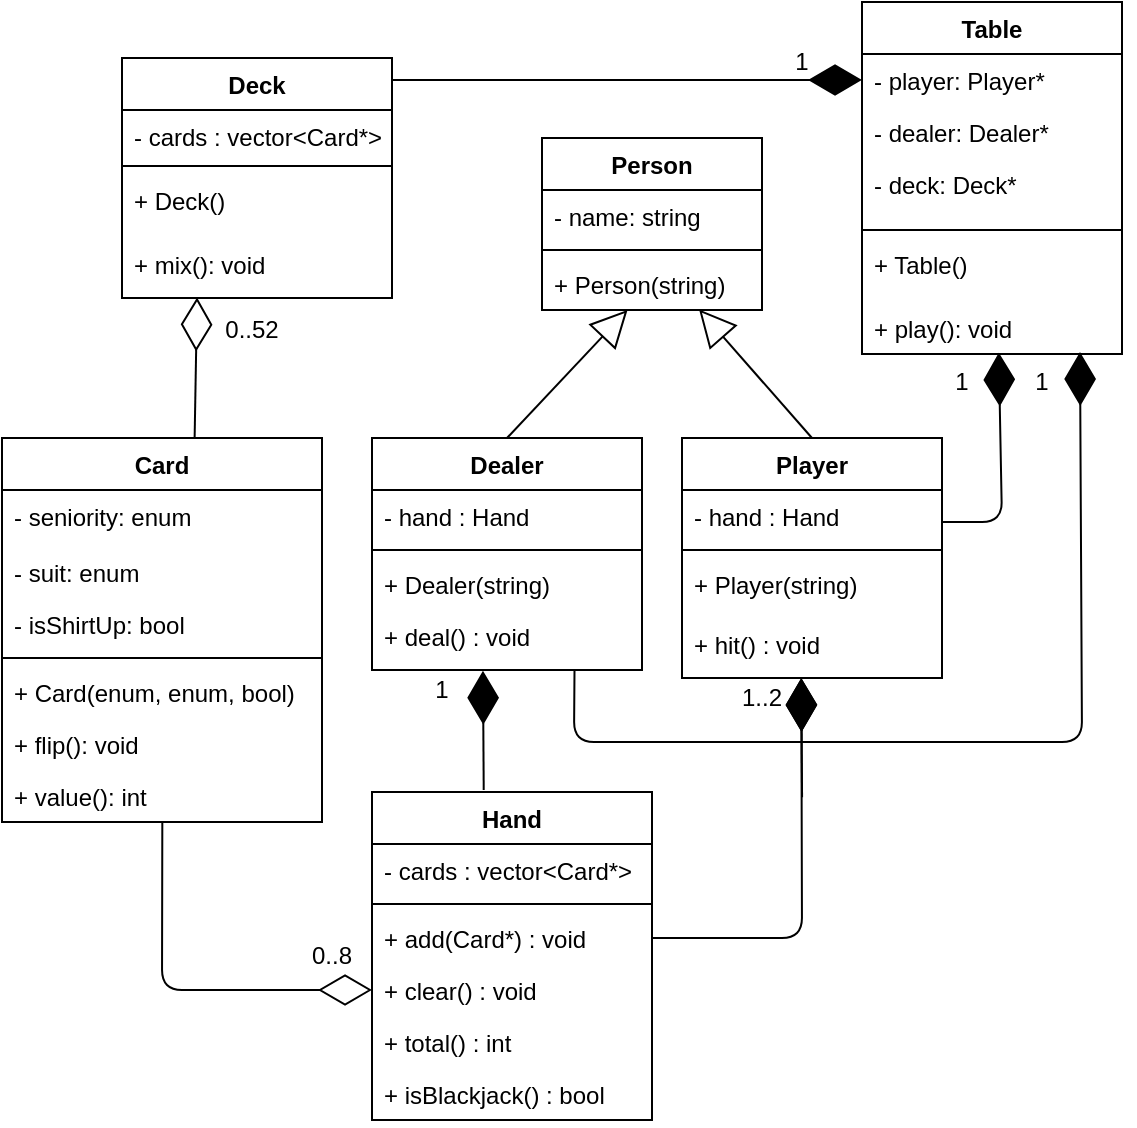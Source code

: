 <mxfile version="14.9.9" type="device"><diagram name="Page-1" id="9f46799a-70d6-7492-0946-bef42562c5a5"><mxGraphModel dx="1185" dy="650" grid="1" gridSize="10" guides="1" tooltips="1" connect="1" arrows="1" fold="1" page="1" pageScale="1" pageWidth="1100" pageHeight="850" background="none" math="0" shadow="0"><root><mxCell id="0"/><mxCell id="1" parent="0"/><mxCell id="TR3ySUsuu0mefpyxZ6mW-34" value="Card" style="swimlane;fontStyle=1;align=center;verticalAlign=top;childLayout=stackLayout;horizontal=1;startSize=26;horizontalStack=0;resizeParent=1;resizeParentMax=0;resizeLast=0;collapsible=1;marginBottom=0;" parent="1" vertex="1"><mxGeometry x="160" y="248" width="160" height="192" as="geometry"/></mxCell><mxCell id="TR3ySUsuu0mefpyxZ6mW-35" value="- seniority: enum" style="text;strokeColor=none;fillColor=none;align=left;verticalAlign=top;spacingLeft=4;spacingRight=4;overflow=hidden;rotatable=0;points=[[0,0.5],[1,0.5]];portConstraint=eastwest;container=0;comic=0;" parent="TR3ySUsuu0mefpyxZ6mW-34" vertex="1" collapsed="1"><mxGeometry y="26" width="160" height="28" as="geometry"><mxRectangle y="26" width="160" height="26" as="alternateBounds"/></mxGeometry></mxCell><mxCell id="TR3ySUsuu0mefpyxZ6mW-43" value="- suit: enum" style="text;strokeColor=none;fillColor=none;align=left;verticalAlign=top;spacingLeft=4;spacingRight=4;overflow=hidden;rotatable=0;points=[[0,0.5],[1,0.5]];portConstraint=eastwest;comic=0;" parent="TR3ySUsuu0mefpyxZ6mW-34" vertex="1"><mxGeometry y="54" width="160" height="26" as="geometry"/></mxCell><mxCell id="NgtbXSj1aY_m7s7J93rz-5" value="- isShirtUp: bool&#xA;" style="text;strokeColor=none;fillColor=none;align=left;verticalAlign=top;spacingLeft=4;spacingRight=4;overflow=hidden;rotatable=0;points=[[0,0.5],[1,0.5]];portConstraint=eastwest;" vertex="1" parent="TR3ySUsuu0mefpyxZ6mW-34"><mxGeometry y="80" width="160" height="26" as="geometry"/></mxCell><mxCell id="TR3ySUsuu0mefpyxZ6mW-36" value="" style="line;strokeWidth=1;fillColor=none;align=left;verticalAlign=middle;spacingTop=-1;spacingLeft=3;spacingRight=3;rotatable=0;labelPosition=right;points=[];portConstraint=eastwest;" parent="TR3ySUsuu0mefpyxZ6mW-34" vertex="1"><mxGeometry y="106" width="160" height="8" as="geometry"/></mxCell><mxCell id="TR3ySUsuu0mefpyxZ6mW-37" value="+ Card(enum, enum, bool) " style="text;strokeColor=none;fillColor=none;align=left;verticalAlign=top;spacingLeft=4;spacingRight=4;overflow=hidden;rotatable=0;points=[[0,0.5],[1,0.5]];portConstraint=eastwest;" parent="TR3ySUsuu0mefpyxZ6mW-34" vertex="1"><mxGeometry y="114" width="160" height="26" as="geometry"/></mxCell><mxCell id="NgtbXSj1aY_m7s7J93rz-7" value="+ flip(): void" style="text;strokeColor=none;fillColor=none;align=left;verticalAlign=top;spacingLeft=4;spacingRight=4;overflow=hidden;rotatable=0;points=[[0,0.5],[1,0.5]];portConstraint=eastwest;" vertex="1" parent="TR3ySUsuu0mefpyxZ6mW-34"><mxGeometry y="140" width="160" height="26" as="geometry"/></mxCell><mxCell id="NgtbXSj1aY_m7s7J93rz-8" value="+ value(): int&#xA;" style="text;strokeColor=none;fillColor=none;align=left;verticalAlign=top;spacingLeft=4;spacingRight=4;overflow=hidden;rotatable=0;points=[[0,0.5],[1,0.5]];portConstraint=eastwest;" vertex="1" parent="TR3ySUsuu0mefpyxZ6mW-34"><mxGeometry y="166" width="160" height="26" as="geometry"/></mxCell><mxCell id="TR3ySUsuu0mefpyxZ6mW-44" value="Deck" style="swimlane;fontStyle=1;align=center;verticalAlign=top;childLayout=stackLayout;horizontal=1;startSize=26;horizontalStack=0;resizeParent=1;resizeParentMax=0;resizeLast=0;collapsible=1;marginBottom=0;comic=0;" parent="1" vertex="1"><mxGeometry x="220" y="58" width="135" height="120" as="geometry"/></mxCell><mxCell id="TR3ySUsuu0mefpyxZ6mW-45" value="- cards : vector&lt;Card*&gt;" style="text;strokeColor=none;fillColor=none;align=left;verticalAlign=top;spacingLeft=4;spacingRight=4;overflow=hidden;rotatable=0;points=[[0,0.5],[1,0.5]];portConstraint=eastwest;" parent="TR3ySUsuu0mefpyxZ6mW-44" vertex="1"><mxGeometry y="26" width="135" height="24" as="geometry"/></mxCell><mxCell id="TR3ySUsuu0mefpyxZ6mW-46" value="" style="line;strokeWidth=1;fillColor=none;align=left;verticalAlign=middle;spacingTop=-1;spacingLeft=3;spacingRight=3;rotatable=0;labelPosition=right;points=[];portConstraint=eastwest;" parent="TR3ySUsuu0mefpyxZ6mW-44" vertex="1"><mxGeometry y="50" width="135" height="8" as="geometry"/></mxCell><mxCell id="TR3ySUsuu0mefpyxZ6mW-47" value="+ Deck()&#xA;&#xA; " style="text;strokeColor=none;fillColor=none;align=left;verticalAlign=top;spacingLeft=4;spacingRight=4;overflow=hidden;rotatable=0;points=[[0,0.5],[1,0.5]];portConstraint=eastwest;" parent="TR3ySUsuu0mefpyxZ6mW-44" vertex="1"><mxGeometry y="58" width="135" height="32" as="geometry"/></mxCell><mxCell id="TR3ySUsuu0mefpyxZ6mW-48" value="+ mix(): void" style="text;strokeColor=none;fillColor=none;align=left;verticalAlign=top;spacingLeft=4;spacingRight=4;overflow=hidden;rotatable=0;points=[[0,0.5],[1,0.5]];portConstraint=eastwest;comic=0;" parent="TR3ySUsuu0mefpyxZ6mW-44" vertex="1"><mxGeometry y="90" width="135" height="30" as="geometry"/></mxCell><mxCell id="TR3ySUsuu0mefpyxZ6mW-50" value="Person" style="swimlane;fontStyle=1;align=center;verticalAlign=top;childLayout=stackLayout;horizontal=1;startSize=26;horizontalStack=0;resizeParent=1;resizeParentMax=0;resizeLast=0;collapsible=1;marginBottom=0;comic=0;" parent="1" vertex="1"><mxGeometry x="430" y="98" width="110" height="86" as="geometry"/></mxCell><mxCell id="TR3ySUsuu0mefpyxZ6mW-51" value="- name: string" style="text;strokeColor=none;fillColor=none;align=left;verticalAlign=top;spacingLeft=4;spacingRight=4;overflow=hidden;rotatable=0;points=[[0,0.5],[1,0.5]];portConstraint=eastwest;" parent="TR3ySUsuu0mefpyxZ6mW-50" vertex="1"><mxGeometry y="26" width="110" height="26" as="geometry"/></mxCell><mxCell id="TR3ySUsuu0mefpyxZ6mW-52" value="" style="line;strokeWidth=1;fillColor=none;align=left;verticalAlign=middle;spacingTop=-1;spacingLeft=3;spacingRight=3;rotatable=0;labelPosition=right;points=[];portConstraint=eastwest;" parent="TR3ySUsuu0mefpyxZ6mW-50" vertex="1"><mxGeometry y="52" width="110" height="8" as="geometry"/></mxCell><mxCell id="TR3ySUsuu0mefpyxZ6mW-53" value="+ Person(string)" style="text;strokeColor=none;fillColor=none;align=left;verticalAlign=top;spacingLeft=4;spacingRight=4;overflow=hidden;rotatable=0;points=[[0,0.5],[1,0.5]];portConstraint=eastwest;" parent="TR3ySUsuu0mefpyxZ6mW-50" vertex="1"><mxGeometry y="60" width="110" height="26" as="geometry"/></mxCell><mxCell id="TR3ySUsuu0mefpyxZ6mW-54" value="Dealer" style="swimlane;fontStyle=1;align=center;verticalAlign=top;childLayout=stackLayout;horizontal=1;startSize=26;horizontalStack=0;resizeParent=1;resizeParentMax=0;resizeLast=0;collapsible=1;marginBottom=0;comic=0;" parent="1" vertex="1"><mxGeometry x="345" y="248" width="135" height="116" as="geometry"/></mxCell><mxCell id="TR3ySUsuu0mefpyxZ6mW-55" value="- hand : Hand  " style="text;strokeColor=none;fillColor=none;align=left;verticalAlign=top;spacingLeft=4;spacingRight=4;overflow=hidden;rotatable=0;points=[[0,0.5],[1,0.5]];portConstraint=eastwest;" parent="TR3ySUsuu0mefpyxZ6mW-54" vertex="1"><mxGeometry y="26" width="135" height="26" as="geometry"/></mxCell><mxCell id="TR3ySUsuu0mefpyxZ6mW-56" value="" style="line;strokeWidth=1;fillColor=none;align=left;verticalAlign=middle;spacingTop=-1;spacingLeft=3;spacingRight=3;rotatable=0;labelPosition=right;points=[];portConstraint=eastwest;" parent="TR3ySUsuu0mefpyxZ6mW-54" vertex="1"><mxGeometry y="52" width="135" height="8" as="geometry"/></mxCell><mxCell id="TR3ySUsuu0mefpyxZ6mW-76" value="+ Dealer(string)" style="text;strokeColor=none;fillColor=none;align=left;verticalAlign=top;spacingLeft=4;spacingRight=4;overflow=hidden;rotatable=0;points=[[0,0.5],[1,0.5]];portConstraint=eastwest;comic=0;" parent="TR3ySUsuu0mefpyxZ6mW-54" vertex="1"><mxGeometry y="60" width="135" height="26" as="geometry"/></mxCell><mxCell id="TR3ySUsuu0mefpyxZ6mW-57" value="+ deal() : void" style="text;strokeColor=none;fillColor=none;align=left;verticalAlign=top;spacingLeft=4;spacingRight=4;overflow=hidden;rotatable=0;points=[[0,0.5],[1,0.5]];portConstraint=eastwest;" parent="TR3ySUsuu0mefpyxZ6mW-54" vertex="1"><mxGeometry y="86" width="135" height="30" as="geometry"/></mxCell><mxCell id="TR3ySUsuu0mefpyxZ6mW-58" value="Player" style="swimlane;fontStyle=1;align=center;verticalAlign=top;childLayout=stackLayout;horizontal=1;startSize=26;horizontalStack=0;resizeParent=1;resizeParentMax=0;resizeLast=0;collapsible=1;marginBottom=0;comic=0;" parent="1" vertex="1"><mxGeometry x="500" y="248" width="130" height="120" as="geometry"/></mxCell><mxCell id="TR3ySUsuu0mefpyxZ6mW-59" value="- hand : Hand" style="text;strokeColor=none;fillColor=none;align=left;verticalAlign=top;spacingLeft=4;spacingRight=4;overflow=hidden;rotatable=0;points=[[0,0.5],[1,0.5]];portConstraint=eastwest;" parent="TR3ySUsuu0mefpyxZ6mW-58" vertex="1"><mxGeometry y="26" width="130" height="26" as="geometry"/></mxCell><mxCell id="TR3ySUsuu0mefpyxZ6mW-60" value="" style="line;strokeWidth=1;fillColor=none;align=left;verticalAlign=middle;spacingTop=-1;spacingLeft=3;spacingRight=3;rotatable=0;labelPosition=right;points=[];portConstraint=eastwest;" parent="TR3ySUsuu0mefpyxZ6mW-58" vertex="1"><mxGeometry y="52" width="130" height="8" as="geometry"/></mxCell><mxCell id="TR3ySUsuu0mefpyxZ6mW-61" value="+ Player(string)" style="text;strokeColor=none;fillColor=none;align=left;verticalAlign=top;spacingLeft=4;spacingRight=4;overflow=hidden;rotatable=0;points=[[0,0.5],[1,0.5]];portConstraint=eastwest;" parent="TR3ySUsuu0mefpyxZ6mW-58" vertex="1"><mxGeometry y="60" width="130" height="30" as="geometry"/></mxCell><mxCell id="TR3ySUsuu0mefpyxZ6mW-77" value="+ hit() : void" style="text;strokeColor=none;fillColor=none;align=left;verticalAlign=top;spacingLeft=4;spacingRight=4;overflow=hidden;rotatable=0;points=[[0,0.5],[1,0.5]];portConstraint=eastwest;comic=0;" parent="TR3ySUsuu0mefpyxZ6mW-58" vertex="1"><mxGeometry y="90" width="130" height="30" as="geometry"/></mxCell><mxCell id="TR3ySUsuu0mefpyxZ6mW-62" value="" style="endArrow=block;endSize=16;endFill=0;html=1;exitX=0.5;exitY=0;exitDx=0;exitDy=0;" parent="1" source="TR3ySUsuu0mefpyxZ6mW-54" target="TR3ySUsuu0mefpyxZ6mW-53" edge="1"><mxGeometry width="160" relative="1" as="geometry"><mxPoint x="490" y="248" as="sourcePoint"/><mxPoint x="567" y="153" as="targetPoint"/></mxGeometry></mxCell><mxCell id="TR3ySUsuu0mefpyxZ6mW-65" value="" style="endArrow=block;endSize=16;endFill=0;html=1;entryX=0.714;entryY=0.99;entryDx=0;entryDy=0;entryPerimeter=0;exitX=0.5;exitY=0;exitDx=0;exitDy=0;" parent="1" source="TR3ySUsuu0mefpyxZ6mW-58" target="TR3ySUsuu0mefpyxZ6mW-53" edge="1"><mxGeometry width="160" relative="1" as="geometry"><mxPoint x="697" y="299" as="sourcePoint"/><mxPoint x="790" y="240" as="targetPoint"/></mxGeometry></mxCell><mxCell id="TR3ySUsuu0mefpyxZ6mW-67" value="Table" style="swimlane;fontStyle=1;align=center;verticalAlign=top;childLayout=stackLayout;horizontal=1;startSize=26;horizontalStack=0;resizeParent=1;resizeParentMax=0;resizeLast=0;collapsible=1;marginBottom=0;comic=0;" parent="1" vertex="1"><mxGeometry x="590" y="30" width="130" height="176" as="geometry"/></mxCell><mxCell id="TR3ySUsuu0mefpyxZ6mW-71" value="- player: Player*" style="text;strokeColor=none;fillColor=none;align=left;verticalAlign=top;spacingLeft=4;spacingRight=4;overflow=hidden;rotatable=0;points=[[0,0.5],[1,0.5]];portConstraint=eastwest;comic=0;" parent="TR3ySUsuu0mefpyxZ6mW-67" vertex="1"><mxGeometry y="26" width="130" height="26" as="geometry"/></mxCell><mxCell id="TR3ySUsuu0mefpyxZ6mW-72" value="- dealer: Dealer*" style="text;strokeColor=none;fillColor=none;align=left;verticalAlign=top;spacingLeft=4;spacingRight=4;overflow=hidden;rotatable=0;points=[[0,0.5],[1,0.5]];portConstraint=eastwest;comic=0;" parent="TR3ySUsuu0mefpyxZ6mW-67" vertex="1"><mxGeometry y="52" width="130" height="26" as="geometry"/></mxCell><mxCell id="TR3ySUsuu0mefpyxZ6mW-68" value="- deck: Deck*" style="text;strokeColor=none;fillColor=none;align=left;verticalAlign=top;spacingLeft=4;spacingRight=4;overflow=hidden;rotatable=0;points=[[0,0.5],[1,0.5]];portConstraint=eastwest;" parent="TR3ySUsuu0mefpyxZ6mW-67" vertex="1"><mxGeometry y="78" width="130" height="32" as="geometry"/></mxCell><mxCell id="TR3ySUsuu0mefpyxZ6mW-69" value="" style="line;strokeWidth=1;fillColor=none;align=left;verticalAlign=middle;spacingTop=-1;spacingLeft=3;spacingRight=3;rotatable=0;labelPosition=right;points=[];portConstraint=eastwest;" parent="TR3ySUsuu0mefpyxZ6mW-67" vertex="1"><mxGeometry y="110" width="130" height="8" as="geometry"/></mxCell><mxCell id="TR3ySUsuu0mefpyxZ6mW-70" value="+ Table()" style="text;strokeColor=none;fillColor=none;align=left;verticalAlign=top;spacingLeft=4;spacingRight=4;overflow=hidden;rotatable=0;points=[[0,0.5],[1,0.5]];portConstraint=eastwest;" parent="TR3ySUsuu0mefpyxZ6mW-67" vertex="1"><mxGeometry y="118" width="130" height="32" as="geometry"/></mxCell><mxCell id="TR3ySUsuu0mefpyxZ6mW-84" value="+ play(): void" style="text;strokeColor=none;fillColor=none;align=left;verticalAlign=top;spacingLeft=4;spacingRight=4;overflow=hidden;rotatable=0;points=[[0,0.5],[1,0.5]];portConstraint=eastwest;comic=0;" parent="TR3ySUsuu0mefpyxZ6mW-67" vertex="1"><mxGeometry y="150" width="130" height="26" as="geometry"/></mxCell><mxCell id="TR3ySUsuu0mefpyxZ6mW-73" value="" style="endArrow=diamondThin;endFill=1;endSize=24;html=1;entryX=0;entryY=0.5;entryDx=0;entryDy=0;" parent="1" target="TR3ySUsuu0mefpyxZ6mW-71" edge="1"><mxGeometry width="160" relative="1" as="geometry"><mxPoint x="355" y="69" as="sourcePoint"/><mxPoint x="480" y="50" as="targetPoint"/><Array as="points"/></mxGeometry></mxCell><mxCell id="TR3ySUsuu0mefpyxZ6mW-74" value="" style="endArrow=diamondThin;endFill=0;endSize=24;html=1;entryX=0.278;entryY=0.993;entryDx=0;entryDy=0;entryPerimeter=0;exitX=0.602;exitY=-0.001;exitDx=0;exitDy=0;exitPerimeter=0;" parent="1" source="TR3ySUsuu0mefpyxZ6mW-34" target="TR3ySUsuu0mefpyxZ6mW-48" edge="1"><mxGeometry width="160" relative="1" as="geometry"><mxPoint x="237" y="258" as="sourcePoint"/><mxPoint x="236" y="210" as="targetPoint"/><Array as="points"/></mxGeometry></mxCell><mxCell id="TR3ySUsuu0mefpyxZ6mW-75" value="1" style="text;html=1;strokeColor=none;fillColor=none;align=center;verticalAlign=middle;whiteSpace=wrap;rounded=0;comic=0;" parent="1" vertex="1"><mxGeometry x="550" y="50" width="20" height="20" as="geometry"/></mxCell><mxCell id="TR3ySUsuu0mefpyxZ6mW-78" value="" style="endArrow=diamondThin;endFill=1;endSize=24;html=1;exitX=1.004;exitY=0.613;exitDx=0;exitDy=0;exitPerimeter=0;entryX=0.526;entryY=0.974;entryDx=0;entryDy=0;entryPerimeter=0;" parent="1" source="TR3ySUsuu0mefpyxZ6mW-59" target="TR3ySUsuu0mefpyxZ6mW-84" edge="1"><mxGeometry width="160" relative="1" as="geometry"><mxPoint x="590" y="290" as="sourcePoint"/><mxPoint x="660" y="210" as="targetPoint"/><Array as="points"><mxPoint x="660" y="290"/></Array></mxGeometry></mxCell><mxCell id="TR3ySUsuu0mefpyxZ6mW-79" value="1" style="text;html=1;strokeColor=none;fillColor=none;align=center;verticalAlign=middle;whiteSpace=wrap;rounded=0;comic=0;" parent="1" vertex="1"><mxGeometry x="630" y="210" width="20" height="20" as="geometry"/></mxCell><mxCell id="TR3ySUsuu0mefpyxZ6mW-81" value="1" style="text;html=1;strokeColor=none;fillColor=none;align=center;verticalAlign=middle;whiteSpace=wrap;rounded=0;comic=0;" parent="1" vertex="1"><mxGeometry x="670" y="210" width="20" height="20" as="geometry"/></mxCell><mxCell id="TR3ySUsuu0mefpyxZ6mW-85" value="" style="endArrow=diamondThin;endFill=1;endSize=24;html=1;exitX=0.75;exitY=1;exitDx=0;exitDy=0;" parent="1" edge="1" source="TR3ySUsuu0mefpyxZ6mW-54"><mxGeometry width="160" relative="1" as="geometry"><mxPoint x="460" y="370" as="sourcePoint"/><mxPoint x="699" y="205" as="targetPoint"/><Array as="points"><mxPoint x="446" y="400"/><mxPoint x="700" y="400"/></Array></mxGeometry></mxCell><mxCell id="TR3ySUsuu0mefpyxZ6mW-92" value="0..52" style="text;html=1;strokeColor=none;fillColor=none;align=center;verticalAlign=middle;whiteSpace=wrap;rounded=0;comic=0;" parent="1" vertex="1"><mxGeometry x="270" y="184" width="30" height="20" as="geometry"/></mxCell><mxCell id="NgtbXSj1aY_m7s7J93rz-1" value="Hand&#xA;" style="swimlane;fontStyle=1;align=center;verticalAlign=top;childLayout=stackLayout;horizontal=1;startSize=26;horizontalStack=0;resizeParent=1;resizeParentMax=0;resizeLast=0;collapsible=1;marginBottom=0;" vertex="1" parent="1"><mxGeometry x="345" y="425" width="140" height="164" as="geometry"/></mxCell><mxCell id="NgtbXSj1aY_m7s7J93rz-2" value="- cards : vector&lt;Card*&gt;" style="text;strokeColor=none;fillColor=none;align=left;verticalAlign=top;spacingLeft=4;spacingRight=4;overflow=hidden;rotatable=0;points=[[0,0.5],[1,0.5]];portConstraint=eastwest;" vertex="1" parent="NgtbXSj1aY_m7s7J93rz-1"><mxGeometry y="26" width="140" height="26" as="geometry"/></mxCell><mxCell id="NgtbXSj1aY_m7s7J93rz-3" value="" style="line;strokeWidth=1;fillColor=none;align=left;verticalAlign=middle;spacingTop=-1;spacingLeft=3;spacingRight=3;rotatable=0;labelPosition=right;points=[];portConstraint=eastwest;" vertex="1" parent="NgtbXSj1aY_m7s7J93rz-1"><mxGeometry y="52" width="140" height="8" as="geometry"/></mxCell><mxCell id="NgtbXSj1aY_m7s7J93rz-10" value="+ add(Card*) : void" style="text;strokeColor=none;fillColor=none;align=left;verticalAlign=top;spacingLeft=4;spacingRight=4;overflow=hidden;rotatable=0;points=[[0,0.5],[1,0.5]];portConstraint=eastwest;" vertex="1" parent="NgtbXSj1aY_m7s7J93rz-1"><mxGeometry y="60" width="140" height="26" as="geometry"/></mxCell><mxCell id="NgtbXSj1aY_m7s7J93rz-12" value="+ clear() : void&#xA;" style="text;strokeColor=none;fillColor=none;align=left;verticalAlign=top;spacingLeft=4;spacingRight=4;overflow=hidden;rotatable=0;points=[[0,0.5],[1,0.5]];portConstraint=eastwest;" vertex="1" parent="NgtbXSj1aY_m7s7J93rz-1"><mxGeometry y="86" width="140" height="26" as="geometry"/></mxCell><mxCell id="NgtbXSj1aY_m7s7J93rz-11" value="+ total() : int" style="text;strokeColor=none;fillColor=none;align=left;verticalAlign=top;spacingLeft=4;spacingRight=4;overflow=hidden;rotatable=0;points=[[0,0.5],[1,0.5]];portConstraint=eastwest;" vertex="1" parent="NgtbXSj1aY_m7s7J93rz-1"><mxGeometry y="112" width="140" height="26" as="geometry"/></mxCell><mxCell id="NgtbXSj1aY_m7s7J93rz-13" value="+ isBlackjack() : bool" style="text;strokeColor=none;fillColor=none;align=left;verticalAlign=top;spacingLeft=4;spacingRight=4;overflow=hidden;rotatable=0;points=[[0,0.5],[1,0.5]];portConstraint=eastwest;" vertex="1" parent="NgtbXSj1aY_m7s7J93rz-1"><mxGeometry y="138" width="140" height="26" as="geometry"/></mxCell><mxCell id="NgtbXSj1aY_m7s7J93rz-15" value="" style="endArrow=diamondThin;endFill=0;endSize=24;html=1;entryX=0;entryY=0.5;entryDx=0;entryDy=0;exitX=0.501;exitY=1.003;exitDx=0;exitDy=0;exitPerimeter=0;" edge="1" parent="1" source="NgtbXSj1aY_m7s7J93rz-8" target="NgtbXSj1aY_m7s7J93rz-12"><mxGeometry width="160" relative="1" as="geometry"><mxPoint x="220" y="450" as="sourcePoint"/><mxPoint x="251.21" y="420" as="targetPoint"/><Array as="points"><mxPoint x="240" y="524"/></Array></mxGeometry></mxCell><mxCell id="NgtbXSj1aY_m7s7J93rz-16" value="0..8" style="text;html=1;strokeColor=none;fillColor=none;align=center;verticalAlign=middle;whiteSpace=wrap;rounded=0;comic=0;" vertex="1" parent="1"><mxGeometry x="310" y="497" width="30" height="20" as="geometry"/></mxCell><mxCell id="NgtbXSj1aY_m7s7J93rz-18" value="" style="endArrow=diamondThin;endFill=1;endSize=24;html=1;exitX=0.399;exitY=-0.006;exitDx=0;exitDy=0;exitPerimeter=0;entryX=0.411;entryY=1.013;entryDx=0;entryDy=0;entryPerimeter=0;" edge="1" parent="1" source="NgtbXSj1aY_m7s7J93rz-1" target="TR3ySUsuu0mefpyxZ6mW-57"><mxGeometry width="160" relative="1" as="geometry"><mxPoint x="290" y="350" as="sourcePoint"/><mxPoint x="450" y="350" as="targetPoint"/></mxGeometry></mxCell><mxCell id="NgtbXSj1aY_m7s7J93rz-19" value="1" style="text;html=1;strokeColor=none;fillColor=none;align=center;verticalAlign=middle;whiteSpace=wrap;rounded=0;comic=0;" vertex="1" parent="1"><mxGeometry x="370" y="364" width="20" height="20" as="geometry"/></mxCell><mxCell id="NgtbXSj1aY_m7s7J93rz-20" value="" style="endArrow=diamondThin;endFill=1;endSize=24;html=1;exitX=0.399;exitY=-0.006;exitDx=0;exitDy=0;exitPerimeter=0;entryX=0.411;entryY=1.013;entryDx=0;entryDy=0;entryPerimeter=0;" edge="1" parent="1"><mxGeometry width="160" relative="1" as="geometry"><mxPoint x="560.03" y="427.626" as="sourcePoint"/><mxPoint x="559.655" y="368.0" as="targetPoint"/></mxGeometry></mxCell><mxCell id="NgtbXSj1aY_m7s7J93rz-22" value="" style="endArrow=diamondThin;endFill=1;endSize=24;html=1;exitX=1;exitY=0.5;exitDx=0;exitDy=0;entryX=0.411;entryY=1.013;entryDx=0;entryDy=0;entryPerimeter=0;" edge="1" parent="1" source="NgtbXSj1aY_m7s7J93rz-10"><mxGeometry width="160" relative="1" as="geometry"><mxPoint x="485" y="498" as="sourcePoint"/><mxPoint x="559.655" y="368.0" as="targetPoint"/><Array as="points"><mxPoint x="560" y="498"/></Array></mxGeometry></mxCell><mxCell id="NgtbXSj1aY_m7s7J93rz-24" value="1..2" style="text;html=1;strokeColor=none;fillColor=none;align=center;verticalAlign=middle;whiteSpace=wrap;rounded=0;comic=0;" vertex="1" parent="1"><mxGeometry x="530" y="368" width="20" height="20" as="geometry"/></mxCell></root></mxGraphModel></diagram></mxfile>